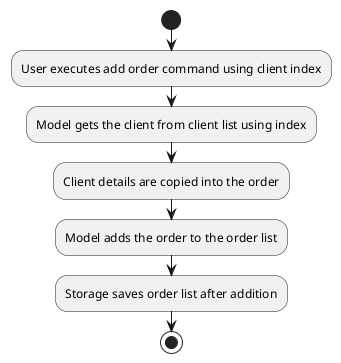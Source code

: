 @startuml
start
:User executes add order command using client index;

:Model gets the client from client list using index;

:Client details are copied into the order;

:Model adds the order to the order list;

:Storage saves order list after addition;
stop
@enduml
